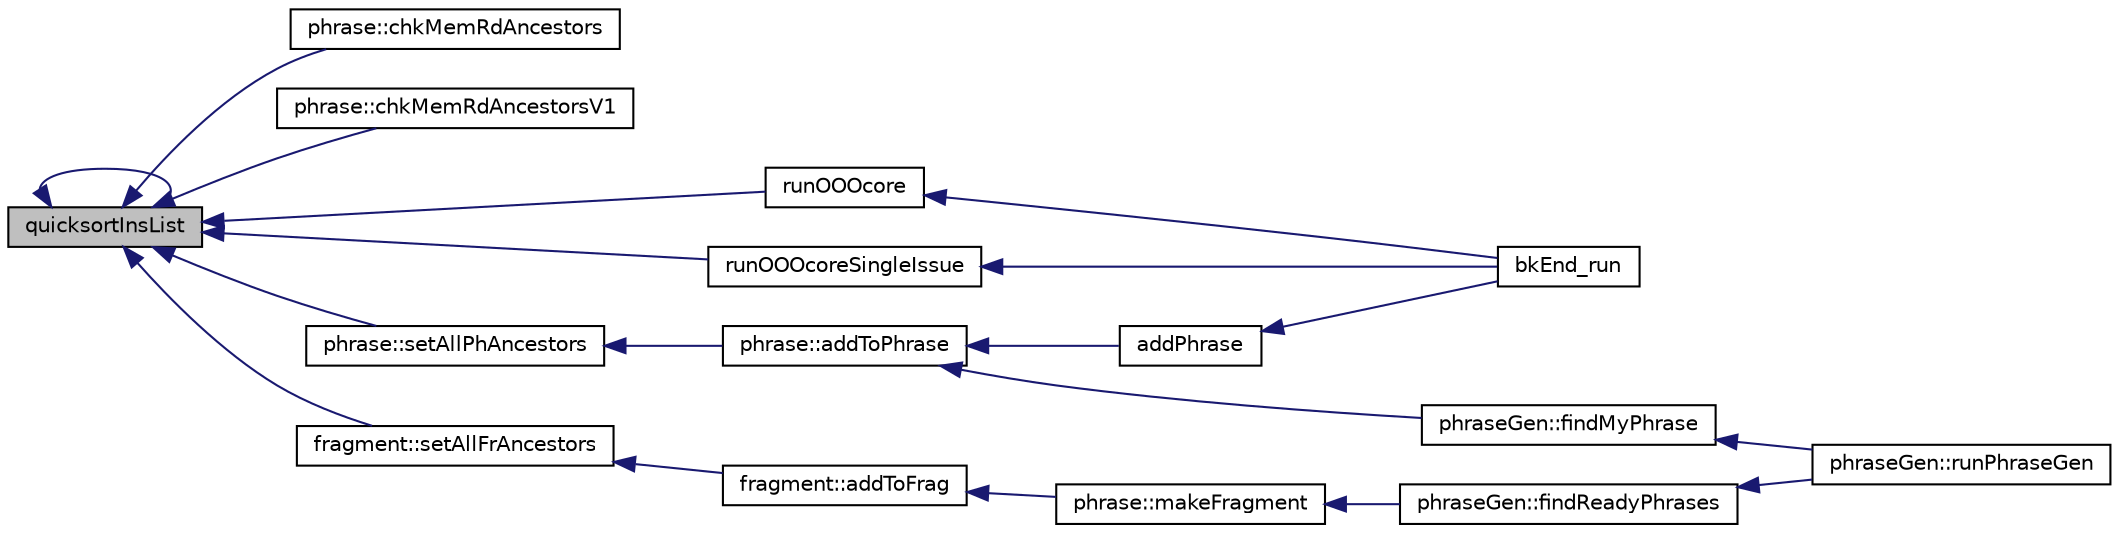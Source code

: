 digraph G
{
  edge [fontname="Helvetica",fontsize="10",labelfontname="Helvetica",labelfontsize="10"];
  node [fontname="Helvetica",fontsize="10",shape=record];
  rankdir=LR;
  Node1 [label="quicksortInsList",height=0.2,width=0.4,color="black", fillcolor="grey75", style="filled" fontcolor="black"];
  Node1 -> Node2 [dir=back,color="midnightblue",fontsize="10",style="solid"];
  Node2 [label="phrase::chkMemRdAncestors",height=0.2,width=0.4,color="black", fillcolor="white", style="filled",URL="$classphrase.html#ae371c7fde2523a4624f99eb26d285d46"];
  Node1 -> Node3 [dir=back,color="midnightblue",fontsize="10",style="solid"];
  Node3 [label="phrase::chkMemRdAncestorsV1",height=0.2,width=0.4,color="black", fillcolor="white", style="filled",URL="$classphrase.html#ae326fd2bc9f95549a7b50e651d45ef94"];
  Node1 -> Node1 [dir=back,color="midnightblue",fontsize="10",style="solid"];
  Node1 -> Node4 [dir=back,color="midnightblue",fontsize="10",style="solid"];
  Node4 [label="runOOOcore",height=0.2,width=0.4,color="black", fillcolor="white", style="filled",URL="$bkEnd_8cpp.html#a0048e706dd30cad67418041c870d1850"];
  Node4 -> Node5 [dir=back,color="midnightblue",fontsize="10",style="solid"];
  Node5 [label="bkEnd_run",height=0.2,width=0.4,color="black", fillcolor="white", style="filled",URL="$bkEnd_8h.html#a0de885ce07273f37e162ecb0e63ec95d"];
  Node1 -> Node6 [dir=back,color="midnightblue",fontsize="10",style="solid"];
  Node6 [label="runOOOcoreSingleIssue",height=0.2,width=0.4,color="black", fillcolor="white", style="filled",URL="$bkEnd_8cpp.html#a10447d26aeb9ab403590f64c71683174"];
  Node6 -> Node5 [dir=back,color="midnightblue",fontsize="10",style="solid"];
  Node1 -> Node7 [dir=back,color="midnightblue",fontsize="10",style="solid"];
  Node7 [label="fragment::setAllFrAncestors",height=0.2,width=0.4,color="black", fillcolor="white", style="filled",URL="$classfragment.html#ad85462ff233b30289592d30a7f912e69"];
  Node7 -> Node8 [dir=back,color="midnightblue",fontsize="10",style="solid"];
  Node8 [label="fragment::addToFrag",height=0.2,width=0.4,color="black", fillcolor="white", style="filled",URL="$classfragment.html#a536afae1860d52f35d230572958c5a48"];
  Node8 -> Node9 [dir=back,color="midnightblue",fontsize="10",style="solid"];
  Node9 [label="phrase::makeFragment",height=0.2,width=0.4,color="black", fillcolor="white", style="filled",URL="$classphrase.html#ad596b3bf1c197e53a509dc02f41957cd"];
  Node9 -> Node10 [dir=back,color="midnightblue",fontsize="10",style="solid"];
  Node10 [label="phraseGen::findReadyPhrases",height=0.2,width=0.4,color="black", fillcolor="white", style="filled",URL="$classphraseGen.html#ab1fd52686e66bea06bd08d7fc8a4eb23"];
  Node10 -> Node11 [dir=back,color="midnightblue",fontsize="10",style="solid"];
  Node11 [label="phraseGen::runPhraseGen",height=0.2,width=0.4,color="black", fillcolor="white", style="filled",URL="$classphraseGen.html#a27c8b0d81592bc45e7f25e9cb7a4d1c4"];
  Node1 -> Node12 [dir=back,color="midnightblue",fontsize="10",style="solid"];
  Node12 [label="phrase::setAllPhAncestors",height=0.2,width=0.4,color="black", fillcolor="white", style="filled",URL="$classphrase.html#a6e02c8bca1014c332e8d137be57193a4"];
  Node12 -> Node13 [dir=back,color="midnightblue",fontsize="10",style="solid"];
  Node13 [label="phrase::addToPhrase",height=0.2,width=0.4,color="black", fillcolor="white", style="filled",URL="$classphrase.html#a747fdf8e7ac40b4bad71d20129ae0e73"];
  Node13 -> Node14 [dir=back,color="midnightblue",fontsize="10",style="solid"];
  Node14 [label="addPhrase",height=0.2,width=0.4,color="black", fillcolor="white", style="filled",URL="$bkEnd_8cpp.html#a73b0a124e04ab7ad583a8ad063d501c5"];
  Node14 -> Node5 [dir=back,color="midnightblue",fontsize="10",style="solid"];
  Node13 -> Node15 [dir=back,color="midnightblue",fontsize="10",style="solid"];
  Node15 [label="phraseGen::findMyPhrase",height=0.2,width=0.4,color="black", fillcolor="white", style="filled",URL="$classphraseGen.html#a04d54cfe18dfef407499f3e6829c32d3"];
  Node15 -> Node11 [dir=back,color="midnightblue",fontsize="10",style="solid"];
}
